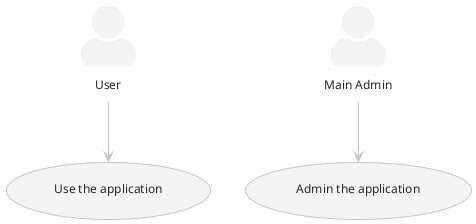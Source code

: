 ' Do not edit
' Theme Gallery
' autogenerated by script
'
@startuml
!theme carbon-gray
skinparam actorStyle awesome
:User: --> (Use)
"Main Admin" as Admin
"Use the application" as (Use)
Admin --> (Admin the application)
@enduml
